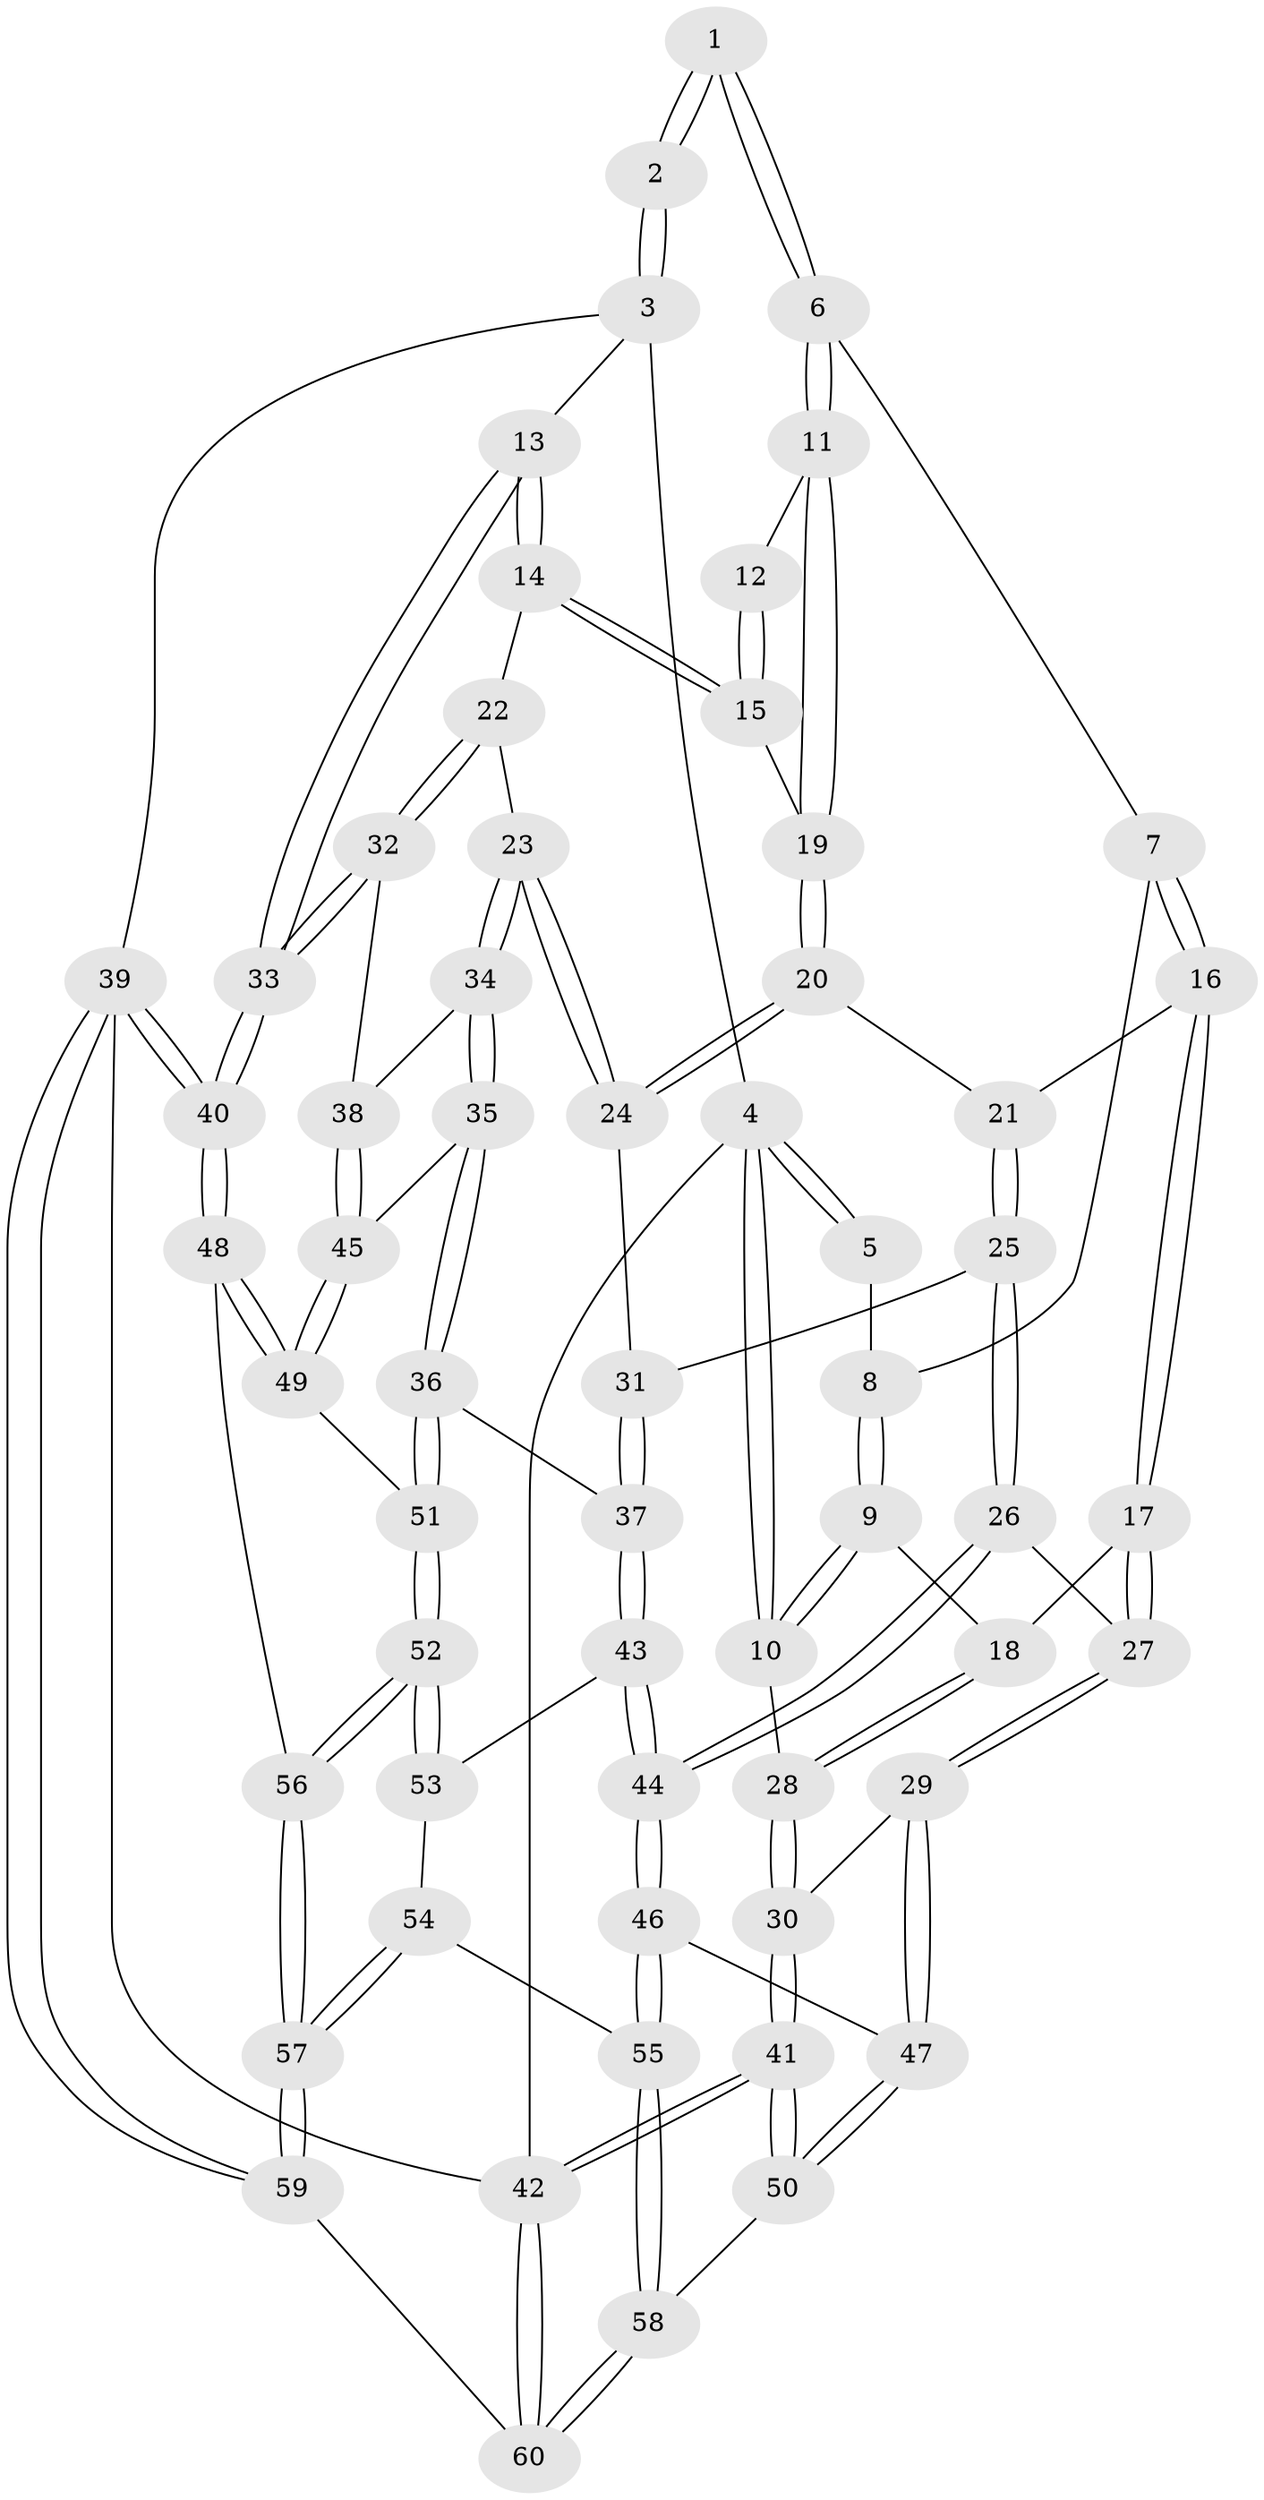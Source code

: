 // coarse degree distribution, {5: 0.5, 2: 0.03333333333333333, 4: 0.23333333333333334, 6: 0.16666666666666666, 3: 0.03333333333333333, 8: 0.03333333333333333}
// Generated by graph-tools (version 1.1) at 2025/04/03/04/25 22:04:55]
// undirected, 60 vertices, 147 edges
graph export_dot {
graph [start="1"]
  node [color=gray90,style=filled];
  1 [pos="+0.8306506879654136+0"];
  2 [pos="+0.9837115537549764+0"];
  3 [pos="+1+0"];
  4 [pos="+0+0"];
  5 [pos="+0.3145950478695126+0"];
  6 [pos="+0.508579665354821+0.16199372572172815"];
  7 [pos="+0.4401580317095243+0.1372469008020885"];
  8 [pos="+0.3369033176581995+0.012051696352325152"];
  9 [pos="+0.21189958677197465+0.22183457365088302"];
  10 [pos="+0+0.020871718664467912"];
  11 [pos="+0.5284978969227935+0.17768303723973172"];
  12 [pos="+0.8105630114145776+0.027962938462982413"];
  13 [pos="+1+0.30881531636764165"];
  14 [pos="+0.7407330145116816+0.3270204879838275"];
  15 [pos="+0.6952507259049299+0.2762694702940848"];
  16 [pos="+0.3881396160608078+0.31474506038679206"];
  17 [pos="+0.22769832925915115+0.31691621421250443"];
  18 [pos="+0.22027176789799108+0.3057304508972079"];
  19 [pos="+0.6051518923276111+0.2808611075543138"];
  20 [pos="+0.5226024430805769+0.38927777418124154"];
  21 [pos="+0.4068799161609439+0.33479606343384954"];
  22 [pos="+0.7423916384892553+0.4394631309306614"];
  23 [pos="+0.6963489028654651+0.47622340080255565"];
  24 [pos="+0.5236798819274788+0.401286065516056"];
  25 [pos="+0.3256686300437132+0.5114785467838378"];
  26 [pos="+0.29598352534592204+0.533101617496549"];
  27 [pos="+0.2184024793001433+0.49420676185463575"];
  28 [pos="+0+0.35179926088215496"];
  29 [pos="+0.11884789720821977+0.5347135566321689"];
  30 [pos="+0+0.4707505904244438"];
  31 [pos="+0.5091874819143863+0.4491824531099062"];
  32 [pos="+0.9047315057528655+0.5342734031371145"];
  33 [pos="+1+0.533597953617652"];
  34 [pos="+0.6713829614940362+0.548855275979015"];
  35 [pos="+0.6411062955965111+0.5936236736076519"];
  36 [pos="+0.6342202173557632+0.598204684661548"];
  37 [pos="+0.540040582255166+0.5744189765099216"];
  38 [pos="+0.8410663621593387+0.5748912302842608"];
  39 [pos="+1+1"];
  40 [pos="+1+0.8496540283093664"];
  41 [pos="+0+1"];
  42 [pos="+0+1"];
  43 [pos="+0.45234174595654625+0.6468371874437282"];
  44 [pos="+0.35595449848673477+0.6476654497078324"];
  45 [pos="+0.7826454710876244+0.6360538195184553"];
  46 [pos="+0.31749331796854435+0.7249621233868081"];
  47 [pos="+0.12326638511790662+0.7512254501745783"];
  48 [pos="+0.9054233022819896+0.8140411097364151"];
  49 [pos="+0.7800218259371376+0.6875054997787772"];
  50 [pos="+0.05218860157065059+0.8380049862801492"];
  51 [pos="+0.6523826458608173+0.7402393302563082"];
  52 [pos="+0.6364155762440815+0.7911525798421445"];
  53 [pos="+0.489026606376549+0.7035152662451717"];
  54 [pos="+0.4728635260138196+0.7692462075641503"];
  55 [pos="+0.3426705845724915+0.8048293154088062"];
  56 [pos="+0.6465216819385976+0.8682432360362132"];
  57 [pos="+0.5465928634401155+1"];
  58 [pos="+0.36222139231874917+0.9305562956503677"];
  59 [pos="+0.5304133271167437+1"];
  60 [pos="+0.46881037046072094+1"];
  1 -- 2;
  1 -- 2;
  1 -- 6;
  1 -- 6;
  2 -- 3;
  2 -- 3;
  3 -- 4;
  3 -- 13;
  3 -- 39;
  4 -- 5;
  4 -- 5;
  4 -- 10;
  4 -- 10;
  4 -- 42;
  5 -- 8;
  6 -- 7;
  6 -- 11;
  6 -- 11;
  7 -- 8;
  7 -- 16;
  7 -- 16;
  8 -- 9;
  8 -- 9;
  9 -- 10;
  9 -- 10;
  9 -- 18;
  10 -- 28;
  11 -- 12;
  11 -- 19;
  11 -- 19;
  12 -- 15;
  12 -- 15;
  13 -- 14;
  13 -- 14;
  13 -- 33;
  13 -- 33;
  14 -- 15;
  14 -- 15;
  14 -- 22;
  15 -- 19;
  16 -- 17;
  16 -- 17;
  16 -- 21;
  17 -- 18;
  17 -- 27;
  17 -- 27;
  18 -- 28;
  18 -- 28;
  19 -- 20;
  19 -- 20;
  20 -- 21;
  20 -- 24;
  20 -- 24;
  21 -- 25;
  21 -- 25;
  22 -- 23;
  22 -- 32;
  22 -- 32;
  23 -- 24;
  23 -- 24;
  23 -- 34;
  23 -- 34;
  24 -- 31;
  25 -- 26;
  25 -- 26;
  25 -- 31;
  26 -- 27;
  26 -- 44;
  26 -- 44;
  27 -- 29;
  27 -- 29;
  28 -- 30;
  28 -- 30;
  29 -- 30;
  29 -- 47;
  29 -- 47;
  30 -- 41;
  30 -- 41;
  31 -- 37;
  31 -- 37;
  32 -- 33;
  32 -- 33;
  32 -- 38;
  33 -- 40;
  33 -- 40;
  34 -- 35;
  34 -- 35;
  34 -- 38;
  35 -- 36;
  35 -- 36;
  35 -- 45;
  36 -- 37;
  36 -- 51;
  36 -- 51;
  37 -- 43;
  37 -- 43;
  38 -- 45;
  38 -- 45;
  39 -- 40;
  39 -- 40;
  39 -- 59;
  39 -- 59;
  39 -- 42;
  40 -- 48;
  40 -- 48;
  41 -- 42;
  41 -- 42;
  41 -- 50;
  41 -- 50;
  42 -- 60;
  42 -- 60;
  43 -- 44;
  43 -- 44;
  43 -- 53;
  44 -- 46;
  44 -- 46;
  45 -- 49;
  45 -- 49;
  46 -- 47;
  46 -- 55;
  46 -- 55;
  47 -- 50;
  47 -- 50;
  48 -- 49;
  48 -- 49;
  48 -- 56;
  49 -- 51;
  50 -- 58;
  51 -- 52;
  51 -- 52;
  52 -- 53;
  52 -- 53;
  52 -- 56;
  52 -- 56;
  53 -- 54;
  54 -- 55;
  54 -- 57;
  54 -- 57;
  55 -- 58;
  55 -- 58;
  56 -- 57;
  56 -- 57;
  57 -- 59;
  57 -- 59;
  58 -- 60;
  58 -- 60;
  59 -- 60;
}
